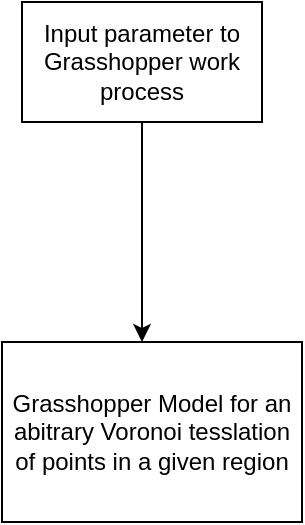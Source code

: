 <mxfile version="25.0.3">
  <diagram name="Page-1" id="bJJ9Z7IpF4x53GtAp0r6">
    <mxGraphModel dx="1426" dy="747" grid="1" gridSize="10" guides="1" tooltips="1" connect="1" arrows="1" fold="1" page="1" pageScale="1" pageWidth="827" pageHeight="1169" math="0" shadow="0">
      <root>
        <mxCell id="0" />
        <mxCell id="1" parent="0" />
        <mxCell id="PRdIxdnsyW9ZrdmSLKIt-2" style="edgeStyle=orthogonalEdgeStyle;rounded=0;orthogonalLoop=1;jettySize=auto;html=1;" edge="1" parent="1" source="PRdIxdnsyW9ZrdmSLKIt-1">
          <mxGeometry relative="1" as="geometry">
            <mxPoint x="390" y="290" as="targetPoint" />
          </mxGeometry>
        </mxCell>
        <mxCell id="PRdIxdnsyW9ZrdmSLKIt-1" value="Input parameter to Grasshopper work process" style="rounded=0;whiteSpace=wrap;html=1;" vertex="1" parent="1">
          <mxGeometry x="330" y="120" width="120" height="60" as="geometry" />
        </mxCell>
        <mxCell id="PRdIxdnsyW9ZrdmSLKIt-3" value="Grasshopper Model for an abitrary Voronoi tesslation of points in a given region" style="rounded=0;whiteSpace=wrap;html=1;" vertex="1" parent="1">
          <mxGeometry x="320" y="290" width="150" height="90" as="geometry" />
        </mxCell>
      </root>
    </mxGraphModel>
  </diagram>
</mxfile>
